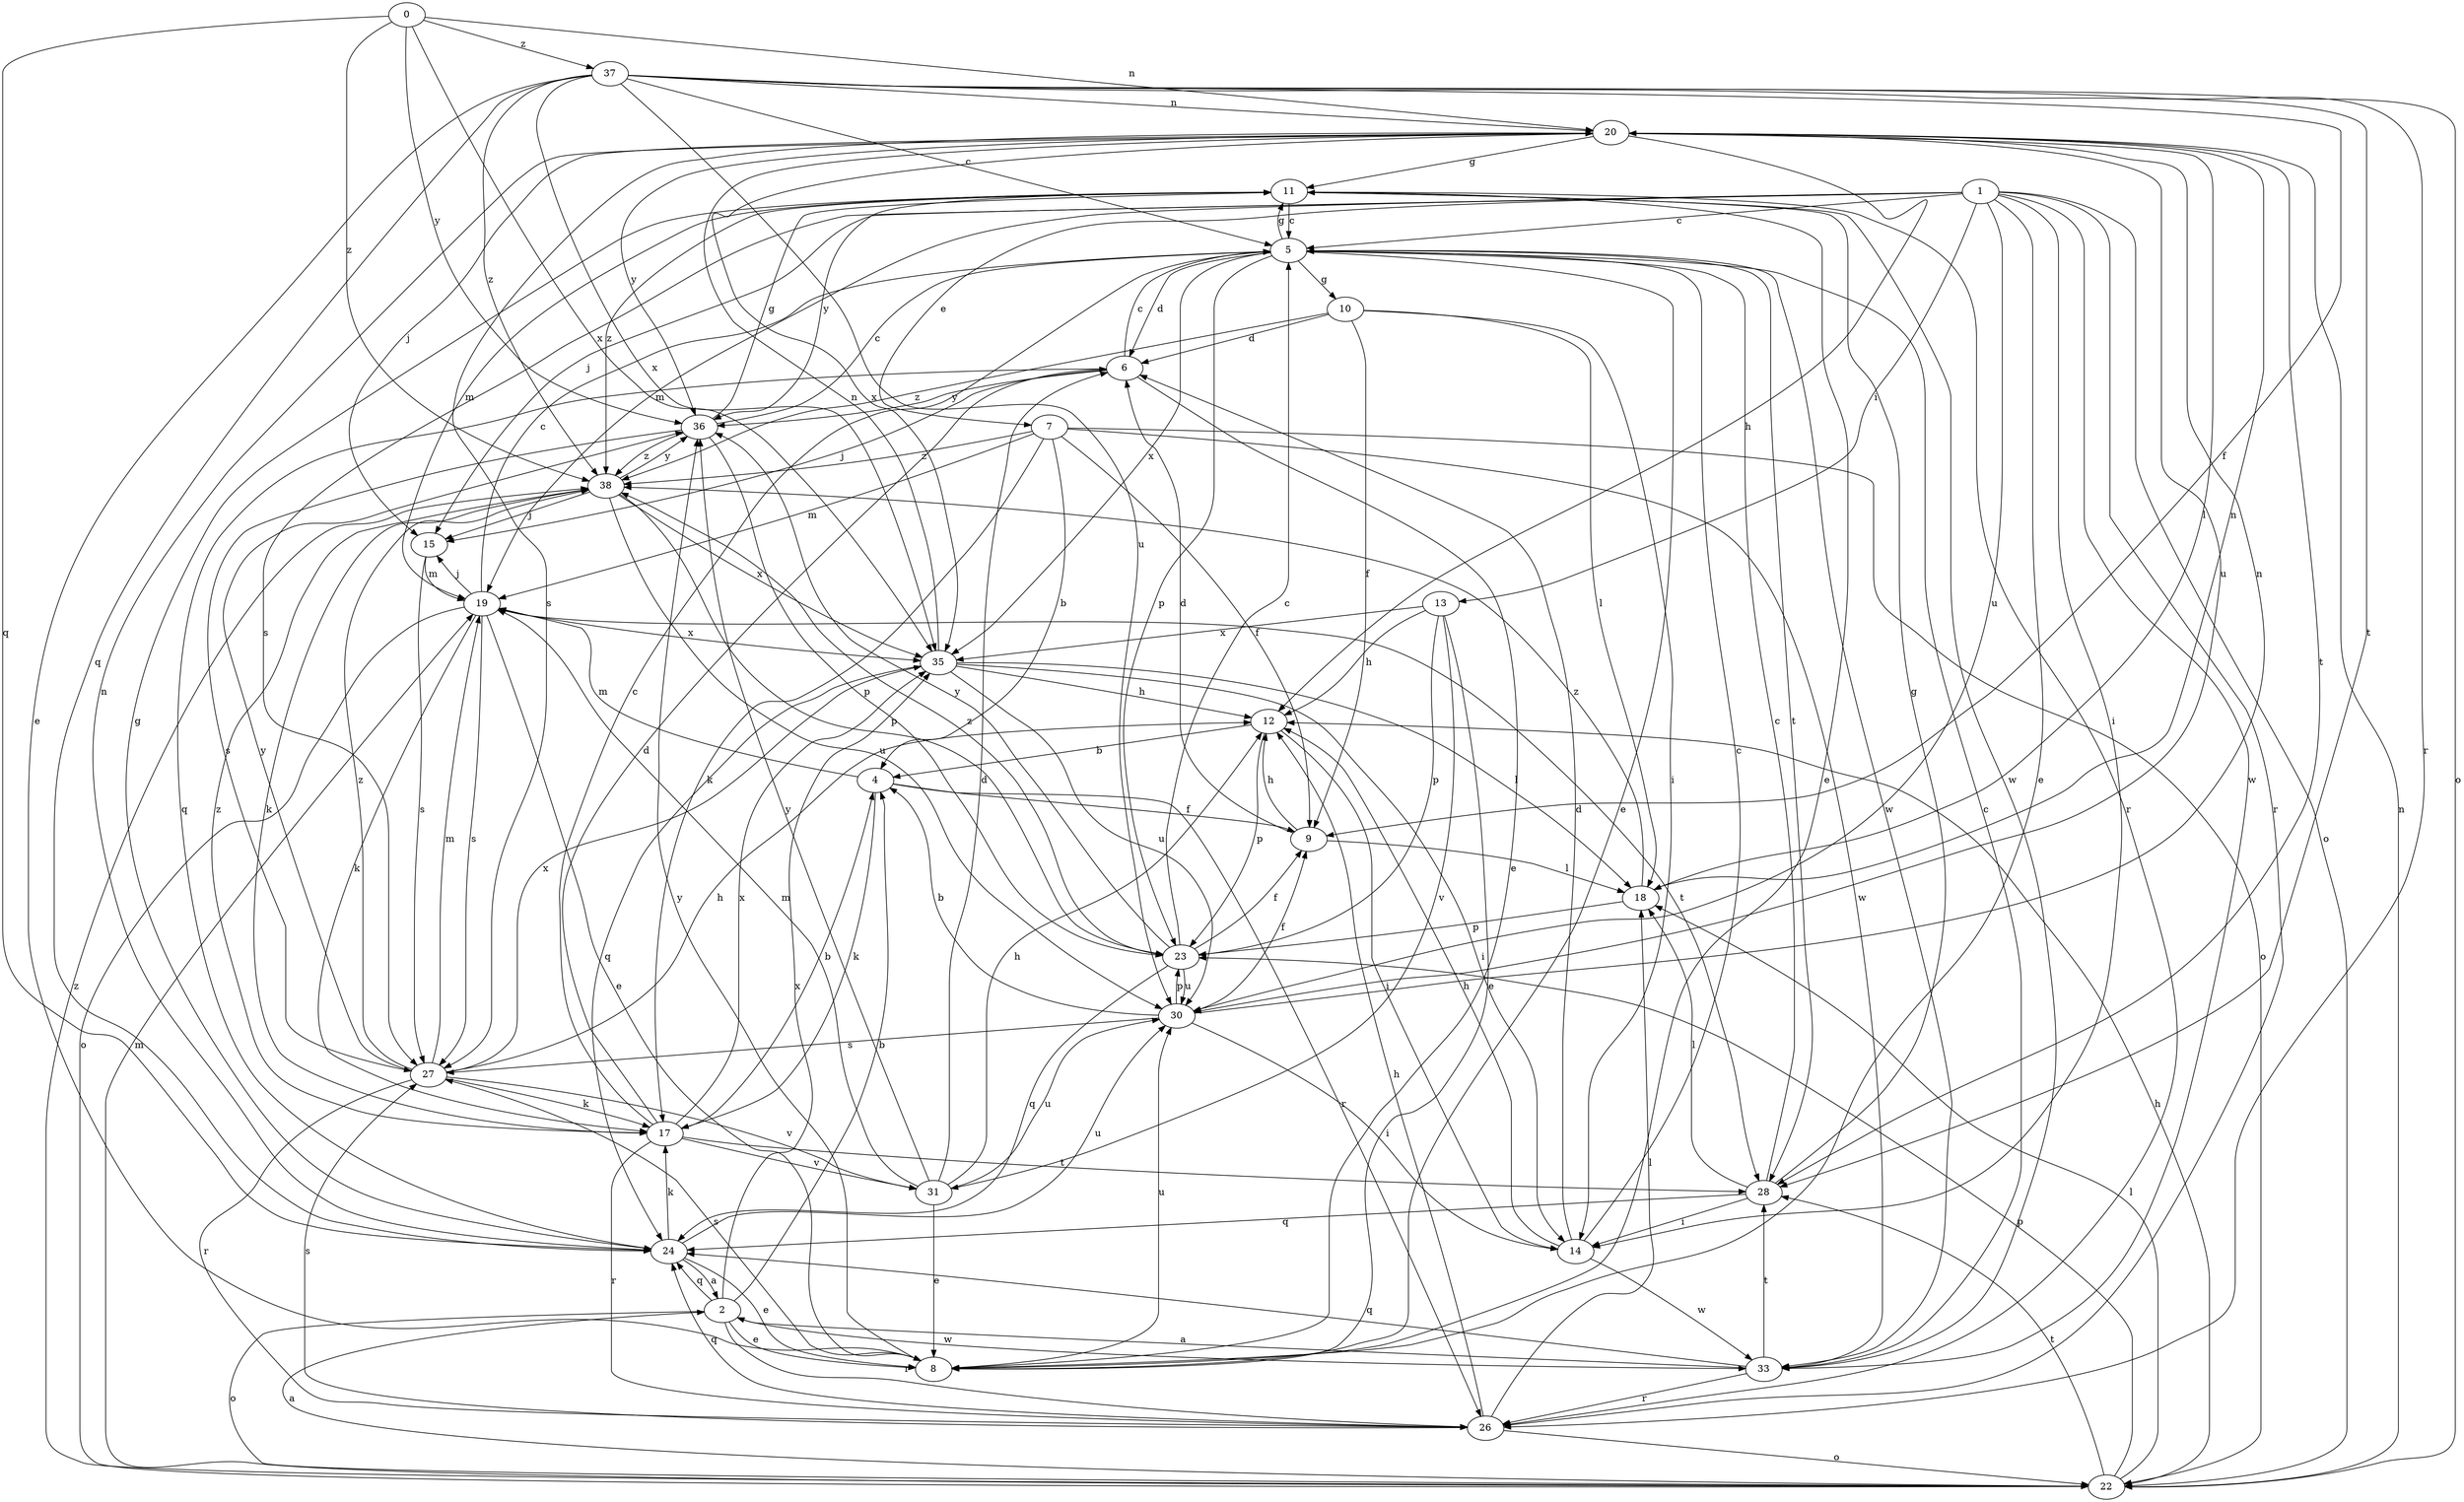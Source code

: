 strict digraph  {
0;
1;
2;
4;
5;
6;
7;
8;
9;
10;
11;
12;
13;
14;
15;
17;
18;
19;
20;
22;
23;
24;
26;
27;
28;
30;
31;
33;
35;
36;
37;
38;
0 -> 20  [label=n];
0 -> 24  [label=q];
0 -> 35  [label=x];
0 -> 36  [label=y];
0 -> 37  [label=z];
0 -> 38  [label=z];
1 -> 5  [label=c];
1 -> 7  [label=e];
1 -> 8  [label=e];
1 -> 13  [label=i];
1 -> 14  [label=i];
1 -> 15  [label=j];
1 -> 19  [label=m];
1 -> 22  [label=o];
1 -> 26  [label=r];
1 -> 27  [label=s];
1 -> 30  [label=u];
1 -> 33  [label=w];
2 -> 4  [label=b];
2 -> 8  [label=e];
2 -> 22  [label=o];
2 -> 24  [label=q];
2 -> 26  [label=r];
2 -> 33  [label=w];
2 -> 35  [label=x];
4 -> 9  [label=f];
4 -> 17  [label=k];
4 -> 19  [label=m];
4 -> 26  [label=r];
5 -> 6  [label=d];
5 -> 8  [label=e];
5 -> 10  [label=g];
5 -> 11  [label=g];
5 -> 23  [label=p];
5 -> 28  [label=t];
5 -> 33  [label=w];
5 -> 35  [label=x];
6 -> 5  [label=c];
6 -> 8  [label=e];
6 -> 15  [label=j];
6 -> 24  [label=q];
6 -> 36  [label=y];
7 -> 4  [label=b];
7 -> 9  [label=f];
7 -> 17  [label=k];
7 -> 19  [label=m];
7 -> 22  [label=o];
7 -> 33  [label=w];
7 -> 38  [label=z];
8 -> 27  [label=s];
8 -> 30  [label=u];
8 -> 36  [label=y];
9 -> 6  [label=d];
9 -> 12  [label=h];
9 -> 18  [label=l];
10 -> 6  [label=d];
10 -> 9  [label=f];
10 -> 14  [label=i];
10 -> 18  [label=l];
10 -> 38  [label=z];
11 -> 5  [label=c];
11 -> 8  [label=e];
11 -> 19  [label=m];
11 -> 26  [label=r];
11 -> 33  [label=w];
11 -> 36  [label=y];
11 -> 38  [label=z];
12 -> 4  [label=b];
12 -> 14  [label=i];
12 -> 23  [label=p];
13 -> 8  [label=e];
13 -> 12  [label=h];
13 -> 23  [label=p];
13 -> 31  [label=v];
13 -> 35  [label=x];
14 -> 5  [label=c];
14 -> 6  [label=d];
14 -> 12  [label=h];
14 -> 33  [label=w];
15 -> 19  [label=m];
15 -> 27  [label=s];
17 -> 4  [label=b];
17 -> 5  [label=c];
17 -> 6  [label=d];
17 -> 26  [label=r];
17 -> 28  [label=t];
17 -> 31  [label=v];
17 -> 35  [label=x];
17 -> 38  [label=z];
18 -> 20  [label=n];
18 -> 23  [label=p];
18 -> 38  [label=z];
19 -> 5  [label=c];
19 -> 8  [label=e];
19 -> 15  [label=j];
19 -> 17  [label=k];
19 -> 22  [label=o];
19 -> 27  [label=s];
19 -> 28  [label=t];
19 -> 35  [label=x];
20 -> 11  [label=g];
20 -> 12  [label=h];
20 -> 15  [label=j];
20 -> 18  [label=l];
20 -> 27  [label=s];
20 -> 28  [label=t];
20 -> 30  [label=u];
20 -> 35  [label=x];
20 -> 36  [label=y];
22 -> 2  [label=a];
22 -> 12  [label=h];
22 -> 18  [label=l];
22 -> 19  [label=m];
22 -> 20  [label=n];
22 -> 23  [label=p];
22 -> 28  [label=t];
22 -> 38  [label=z];
23 -> 5  [label=c];
23 -> 9  [label=f];
23 -> 24  [label=q];
23 -> 30  [label=u];
23 -> 36  [label=y];
23 -> 38  [label=z];
24 -> 2  [label=a];
24 -> 8  [label=e];
24 -> 11  [label=g];
24 -> 17  [label=k];
24 -> 20  [label=n];
24 -> 30  [label=u];
26 -> 12  [label=h];
26 -> 18  [label=l];
26 -> 22  [label=o];
26 -> 24  [label=q];
26 -> 27  [label=s];
27 -> 12  [label=h];
27 -> 17  [label=k];
27 -> 19  [label=m];
27 -> 26  [label=r];
27 -> 31  [label=v];
27 -> 35  [label=x];
27 -> 36  [label=y];
27 -> 38  [label=z];
28 -> 5  [label=c];
28 -> 11  [label=g];
28 -> 14  [label=i];
28 -> 18  [label=l];
28 -> 24  [label=q];
30 -> 4  [label=b];
30 -> 9  [label=f];
30 -> 14  [label=i];
30 -> 20  [label=n];
30 -> 23  [label=p];
30 -> 27  [label=s];
31 -> 6  [label=d];
31 -> 8  [label=e];
31 -> 12  [label=h];
31 -> 19  [label=m];
31 -> 30  [label=u];
31 -> 36  [label=y];
33 -> 2  [label=a];
33 -> 5  [label=c];
33 -> 24  [label=q];
33 -> 26  [label=r];
33 -> 28  [label=t];
35 -> 12  [label=h];
35 -> 14  [label=i];
35 -> 18  [label=l];
35 -> 20  [label=n];
35 -> 24  [label=q];
35 -> 30  [label=u];
36 -> 5  [label=c];
36 -> 11  [label=g];
36 -> 23  [label=p];
36 -> 27  [label=s];
36 -> 38  [label=z];
37 -> 5  [label=c];
37 -> 8  [label=e];
37 -> 9  [label=f];
37 -> 20  [label=n];
37 -> 22  [label=o];
37 -> 24  [label=q];
37 -> 26  [label=r];
37 -> 28  [label=t];
37 -> 30  [label=u];
37 -> 35  [label=x];
37 -> 38  [label=z];
38 -> 15  [label=j];
38 -> 17  [label=k];
38 -> 23  [label=p];
38 -> 30  [label=u];
38 -> 35  [label=x];
38 -> 36  [label=y];
}
